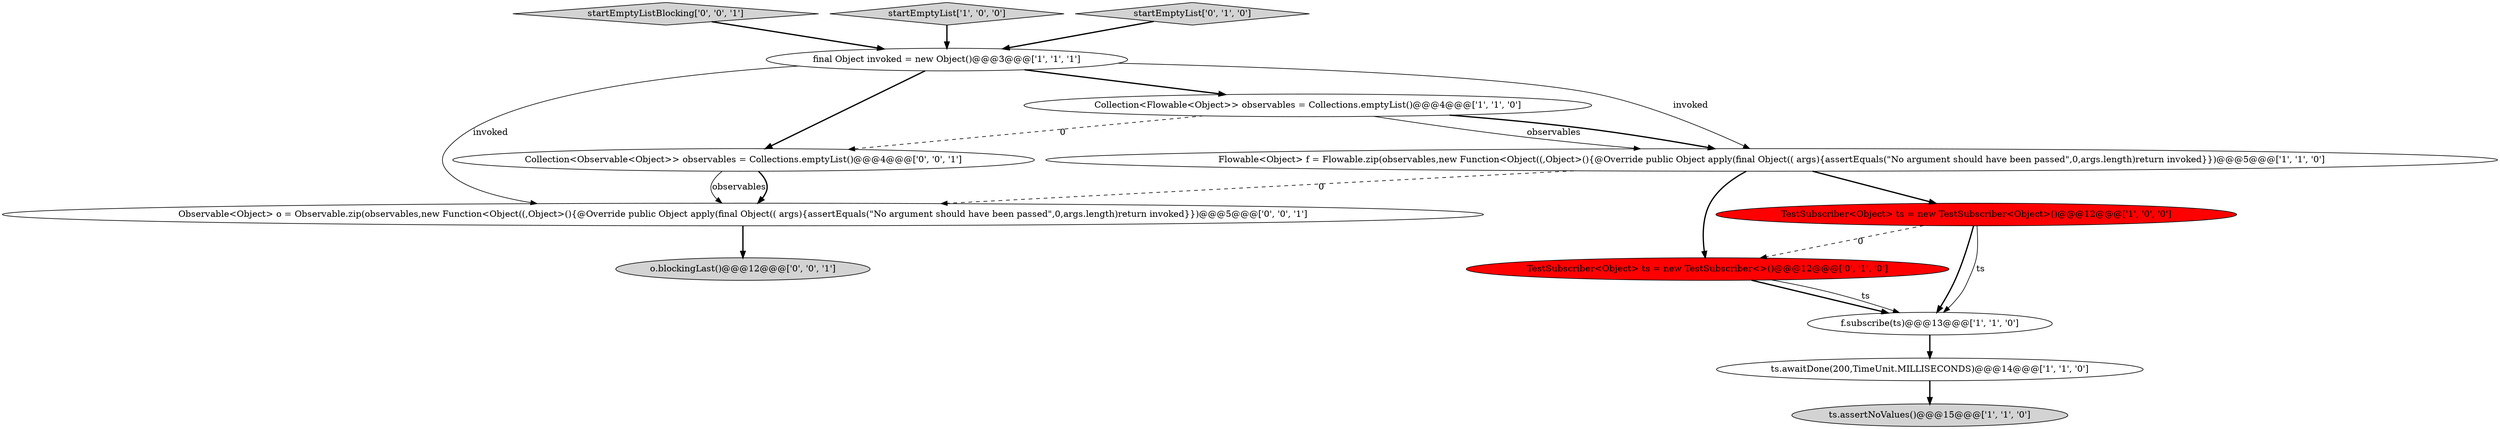 digraph {
13 [style = filled, label = "startEmptyListBlocking['0', '0', '1']", fillcolor = lightgray, shape = diamond image = "AAA0AAABBB3BBB"];
1 [style = filled, label = "final Object invoked = new Object()@@@3@@@['1', '1', '1']", fillcolor = white, shape = ellipse image = "AAA0AAABBB1BBB"];
5 [style = filled, label = "Collection<Flowable<Object>> observables = Collections.emptyList()@@@4@@@['1', '1', '0']", fillcolor = white, shape = ellipse image = "AAA0AAABBB1BBB"];
12 [style = filled, label = "Collection<Observable<Object>> observables = Collections.emptyList()@@@4@@@['0', '0', '1']", fillcolor = white, shape = ellipse image = "AAA0AAABBB3BBB"];
10 [style = filled, label = "Observable<Object> o = Observable.zip(observables,new Function<Object((,Object>(){@Override public Object apply(final Object(( args){assertEquals(\"No argument should have been passed\",0,args.length)return invoked}})@@@5@@@['0', '0', '1']", fillcolor = white, shape = ellipse image = "AAA0AAABBB3BBB"];
3 [style = filled, label = "ts.assertNoValues()@@@15@@@['1', '1', '0']", fillcolor = lightgray, shape = ellipse image = "AAA0AAABBB1BBB"];
11 [style = filled, label = "o.blockingLast()@@@12@@@['0', '0', '1']", fillcolor = lightgray, shape = ellipse image = "AAA0AAABBB3BBB"];
4 [style = filled, label = "startEmptyList['1', '0', '0']", fillcolor = lightgray, shape = diamond image = "AAA0AAABBB1BBB"];
0 [style = filled, label = "Flowable<Object> f = Flowable.zip(observables,new Function<Object((,Object>(){@Override public Object apply(final Object(( args){assertEquals(\"No argument should have been passed\",0,args.length)return invoked}})@@@5@@@['1', '1', '0']", fillcolor = white, shape = ellipse image = "AAA0AAABBB1BBB"];
9 [style = filled, label = "TestSubscriber<Object> ts = new TestSubscriber<>()@@@12@@@['0', '1', '0']", fillcolor = red, shape = ellipse image = "AAA1AAABBB2BBB"];
6 [style = filled, label = "f.subscribe(ts)@@@13@@@['1', '1', '0']", fillcolor = white, shape = ellipse image = "AAA0AAABBB1BBB"];
2 [style = filled, label = "TestSubscriber<Object> ts = new TestSubscriber<Object>()@@@12@@@['1', '0', '0']", fillcolor = red, shape = ellipse image = "AAA1AAABBB1BBB"];
7 [style = filled, label = "ts.awaitDone(200,TimeUnit.MILLISECONDS)@@@14@@@['1', '1', '0']", fillcolor = white, shape = ellipse image = "AAA0AAABBB1BBB"];
8 [style = filled, label = "startEmptyList['0', '1', '0']", fillcolor = lightgray, shape = diamond image = "AAA0AAABBB2BBB"];
1->5 [style = bold, label=""];
5->0 [style = solid, label="observables"];
0->9 [style = bold, label=""];
5->12 [style = dashed, label="0"];
2->6 [style = bold, label=""];
12->10 [style = solid, label="observables"];
0->2 [style = bold, label=""];
7->3 [style = bold, label=""];
13->1 [style = bold, label=""];
0->10 [style = dashed, label="0"];
9->6 [style = bold, label=""];
8->1 [style = bold, label=""];
9->6 [style = solid, label="ts"];
12->10 [style = bold, label=""];
5->0 [style = bold, label=""];
2->9 [style = dashed, label="0"];
1->12 [style = bold, label=""];
1->10 [style = solid, label="invoked"];
4->1 [style = bold, label=""];
1->0 [style = solid, label="invoked"];
6->7 [style = bold, label=""];
2->6 [style = solid, label="ts"];
10->11 [style = bold, label=""];
}
